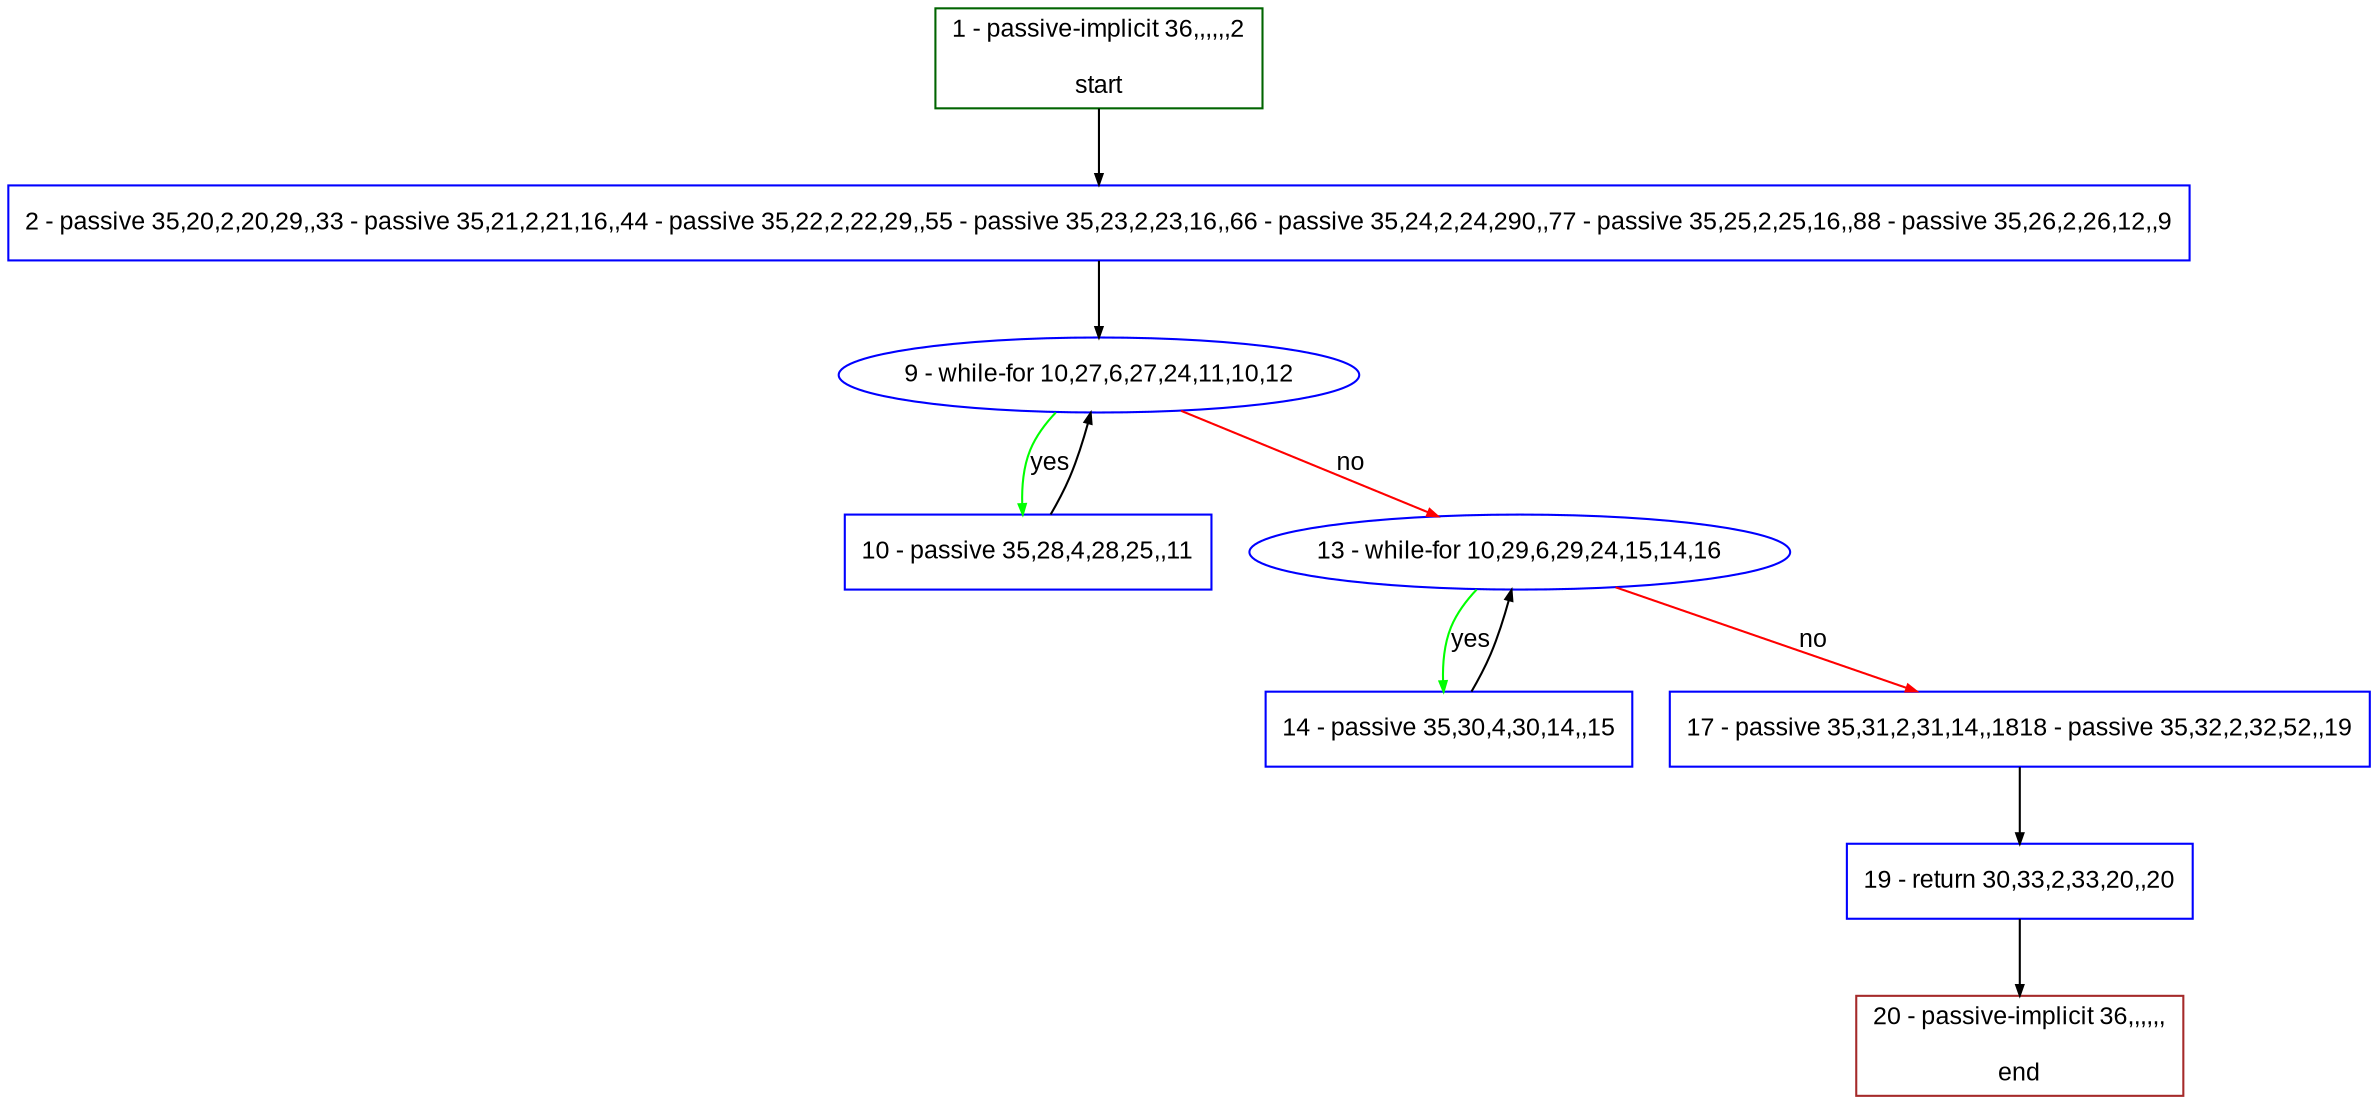 digraph "" {
  graph [pack="true", label="", fontsize="12", packmode="clust", fontname="Arial", fillcolor="#FFFFCC", bgcolor="white", style="rounded,filled", compound="true"];
  node [node_initialized="no", label="", color="grey", fontsize="12", fillcolor="white", fontname="Arial", style="filled", shape="rectangle", compound="true", fixedsize="false"];
  edge [fontcolor="black", arrowhead="normal", arrowtail="none", arrowsize="0.5", ltail="", label="", color="black", fontsize="12", lhead="", fontname="Arial", dir="forward", compound="true"];
  __N1 [label="2 - passive 35,20,2,20,29,,33 - passive 35,21,2,21,16,,44 - passive 35,22,2,22,29,,55 - passive 35,23,2,23,16,,66 - passive 35,24,2,24,290,,77 - passive 35,25,2,25,16,,88 - passive 35,26,2,26,12,,9", color="#0000ff", fillcolor="#ffffff", style="filled", shape="box"];
  __N2 [label="1 - passive-implicit 36,,,,,,2\n\nstart", color="#006400", fillcolor="#ffffff", style="filled", shape="box"];
  __N3 [label="9 - while-for 10,27,6,27,24,11,10,12", color="#0000ff", fillcolor="#ffffff", style="filled", shape="oval"];
  __N4 [label="10 - passive 35,28,4,28,25,,11", color="#0000ff", fillcolor="#ffffff", style="filled", shape="box"];
  __N5 [label="13 - while-for 10,29,6,29,24,15,14,16", color="#0000ff", fillcolor="#ffffff", style="filled", shape="oval"];
  __N6 [label="14 - passive 35,30,4,30,14,,15", color="#0000ff", fillcolor="#ffffff", style="filled", shape="box"];
  __N7 [label="17 - passive 35,31,2,31,14,,1818 - passive 35,32,2,32,52,,19", color="#0000ff", fillcolor="#ffffff", style="filled", shape="box"];
  __N8 [label="19 - return 30,33,2,33,20,,20", color="#0000ff", fillcolor="#ffffff", style="filled", shape="box"];
  __N9 [label="20 - passive-implicit 36,,,,,,\n\nend", color="#a52a2a", fillcolor="#ffffff", style="filled", shape="box"];
  __N2 -> __N1 [arrowhead="normal", arrowtail="none", color="#000000", label="", dir="forward"];
  __N1 -> __N3 [arrowhead="normal", arrowtail="none", color="#000000", label="", dir="forward"];
  __N3 -> __N4 [arrowhead="normal", arrowtail="none", color="#00ff00", label="yes", dir="forward"];
  __N4 -> __N3 [arrowhead="normal", arrowtail="none", color="#000000", label="", dir="forward"];
  __N3 -> __N5 [arrowhead="normal", arrowtail="none", color="#ff0000", label="no", dir="forward"];
  __N5 -> __N6 [arrowhead="normal", arrowtail="none", color="#00ff00", label="yes", dir="forward"];
  __N6 -> __N5 [arrowhead="normal", arrowtail="none", color="#000000", label="", dir="forward"];
  __N5 -> __N7 [arrowhead="normal", arrowtail="none", color="#ff0000", label="no", dir="forward"];
  __N7 -> __N8 [arrowhead="normal", arrowtail="none", color="#000000", label="", dir="forward"];
  __N8 -> __N9 [arrowhead="normal", arrowtail="none", color="#000000", label="", dir="forward"];
}
